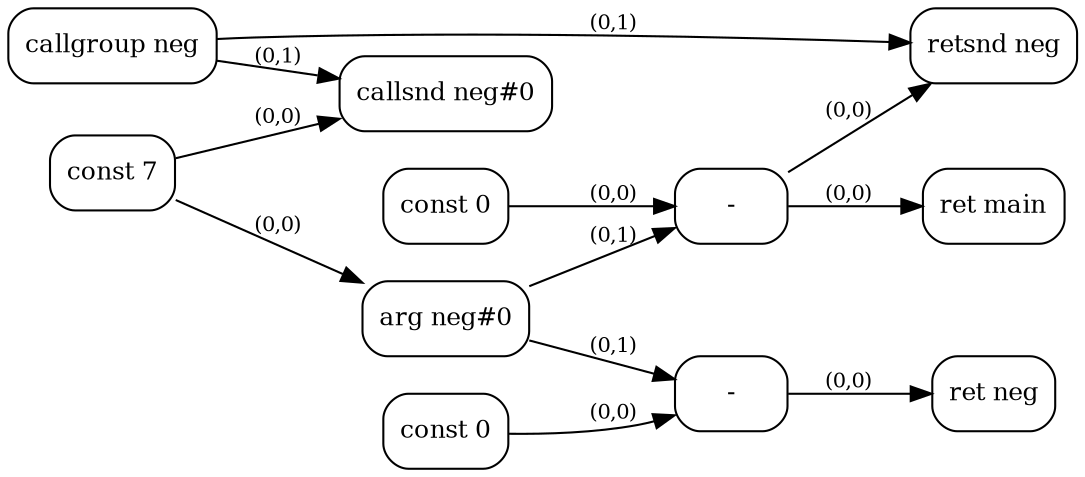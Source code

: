 digraph G {
  rankdir=LR;
  node [shape=box, style=rounded, fontsize=12];
  n0 [label="const 7"];
  n1 [label="callgroup neg"];
  n2 [label="callsnd neg#0"];
  n3 [label="retsnd neg"];
  n4 [label="arg neg#0"];
  n5 [label="const 0"];
  n6 [label="-"];
  n7 [label="ret main"];
  n8 [label="const 0"];
  n9 [label="-"];
  n10 [label="ret neg"];
  n0 -> n2 [label="(0,0)", fontsize=10];
  n1 -> n2 [label="(0,1)", fontsize=10];
  n6 -> n3 [label="(0,0)", fontsize=10];
  n1 -> n3 [label="(0,1)", fontsize=10];
  n0 -> n4 [label="(0,0)", fontsize=10];
  n5 -> n6 [label="(0,0)", fontsize=10];
  n4 -> n6 [label="(0,1)", fontsize=10];
  n6 -> n7 [label="(0,0)", fontsize=10];
  n8 -> n9 [label="(0,0)", fontsize=10];
  n4 -> n9 [label="(0,1)", fontsize=10];
  n9 -> n10 [label="(0,0)", fontsize=10];
}

